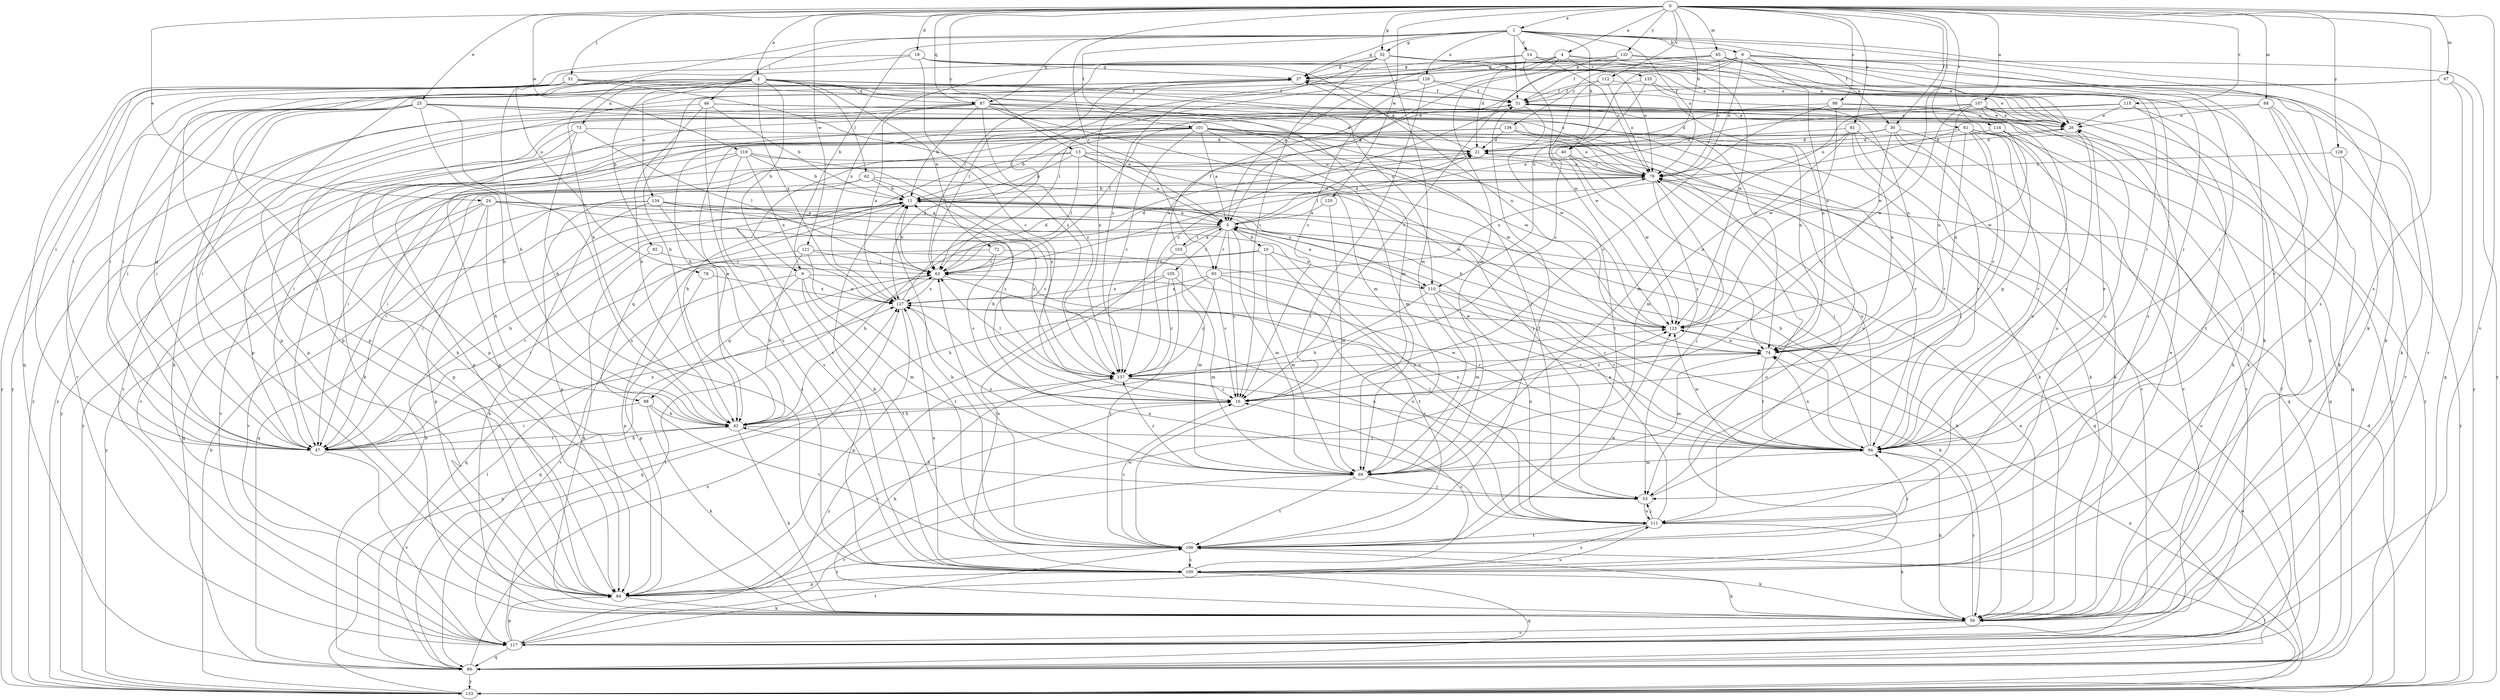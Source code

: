 strict digraph  {
0;
1;
2;
4;
5;
6;
9;
10;
11;
13;
14;
16;
18;
21;
24;
25;
26;
30;
31;
32;
37;
40;
42;
46;
47;
51;
53;
59;
61;
62;
63;
65;
67;
68;
69;
72;
73;
74;
78;
79;
81;
82;
84;
87;
88;
89;
93;
94;
98;
100;
101;
103;
105;
106;
107;
110;
111;
112;
114;
115;
117;
119;
120;
121;
123;
126;
127;
128;
132;
133;
134;
135;
136;
137;
0 -> 1  [label=a];
0 -> 2  [label=a];
0 -> 4  [label=a];
0 -> 13  [label=c];
0 -> 18  [label=d];
0 -> 24  [label=e];
0 -> 25  [label=e];
0 -> 30  [label=f];
0 -> 32  [label=g];
0 -> 40  [label=h];
0 -> 51  [label=j];
0 -> 61  [label=l];
0 -> 65  [label=m];
0 -> 67  [label=m];
0 -> 68  [label=m];
0 -> 81  [label=p];
0 -> 87  [label=q];
0 -> 93  [label=r];
0 -> 98  [label=s];
0 -> 100  [label=s];
0 -> 107  [label=u];
0 -> 112  [label=v];
0 -> 114  [label=v];
0 -> 115  [label=v];
0 -> 117  [label=v];
0 -> 119  [label=w];
0 -> 120  [label=w];
0 -> 121  [label=w];
0 -> 128  [label=y];
0 -> 132  [label=y];
1 -> 6  [label=b];
1 -> 9  [label=b];
1 -> 14  [label=c];
1 -> 30  [label=f];
1 -> 31  [label=f];
1 -> 32  [label=g];
1 -> 37  [label=g];
1 -> 40  [label=h];
1 -> 46  [label=i];
1 -> 59  [label=k];
1 -> 78  [label=o];
1 -> 79  [label=o];
1 -> 87  [label=q];
1 -> 100  [label=s];
1 -> 101  [label=t];
1 -> 126  [label=x];
2 -> 9  [label=b];
2 -> 31  [label=f];
2 -> 47  [label=i];
2 -> 59  [label=k];
2 -> 62  [label=l];
2 -> 69  [label=m];
2 -> 72  [label=n];
2 -> 73  [label=n];
2 -> 74  [label=n];
2 -> 82  [label=p];
2 -> 84  [label=p];
2 -> 87  [label=q];
2 -> 110  [label=u];
2 -> 127  [label=x];
2 -> 133  [label=y];
2 -> 134  [label=z];
4 -> 16  [label=c];
4 -> 21  [label=d];
4 -> 26  [label=e];
4 -> 63  [label=l];
4 -> 69  [label=m];
4 -> 123  [label=w];
4 -> 135  [label=z];
5 -> 10  [label=b];
5 -> 16  [label=c];
5 -> 21  [label=d];
5 -> 42  [label=h];
5 -> 47  [label=i];
5 -> 59  [label=k];
5 -> 69  [label=m];
5 -> 93  [label=r];
5 -> 103  [label=t];
5 -> 105  [label=t];
6 -> 37  [label=g];
6 -> 59  [label=k];
6 -> 74  [label=n];
6 -> 79  [label=o];
6 -> 94  [label=r];
6 -> 100  [label=s];
6 -> 110  [label=u];
6 -> 133  [label=y];
6 -> 136  [label=z];
6 -> 137  [label=z];
9 -> 69  [label=m];
9 -> 88  [label=q];
9 -> 94  [label=r];
9 -> 106  [label=t];
9 -> 117  [label=v];
9 -> 127  [label=x];
10 -> 63  [label=l];
10 -> 69  [label=m];
10 -> 84  [label=p];
10 -> 106  [label=t];
10 -> 110  [label=u];
11 -> 5  [label=a];
11 -> 79  [label=o];
11 -> 88  [label=q];
11 -> 89  [label=q];
11 -> 110  [label=u];
13 -> 5  [label=a];
13 -> 11  [label=b];
13 -> 42  [label=h];
13 -> 53  [label=j];
13 -> 63  [label=l];
13 -> 79  [label=o];
13 -> 117  [label=v];
13 -> 123  [label=w];
14 -> 5  [label=a];
14 -> 37  [label=g];
14 -> 79  [label=o];
14 -> 117  [label=v];
14 -> 123  [label=w];
16 -> 11  [label=b];
16 -> 42  [label=h];
18 -> 16  [label=c];
18 -> 26  [label=e];
18 -> 37  [label=g];
18 -> 47  [label=i];
18 -> 74  [label=n];
18 -> 89  [label=q];
21 -> 37  [label=g];
21 -> 47  [label=i];
21 -> 79  [label=o];
24 -> 5  [label=a];
24 -> 42  [label=h];
24 -> 84  [label=p];
24 -> 89  [label=q];
24 -> 94  [label=r];
24 -> 117  [label=v];
24 -> 137  [label=z];
25 -> 26  [label=e];
25 -> 42  [label=h];
25 -> 47  [label=i];
25 -> 53  [label=j];
25 -> 59  [label=k];
25 -> 79  [label=o];
25 -> 84  [label=p];
25 -> 100  [label=s];
25 -> 117  [label=v];
26 -> 21  [label=d];
26 -> 94  [label=r];
30 -> 16  [label=c];
30 -> 21  [label=d];
30 -> 47  [label=i];
30 -> 59  [label=k];
30 -> 89  [label=q];
30 -> 94  [label=r];
31 -> 26  [label=e];
31 -> 59  [label=k];
31 -> 84  [label=p];
31 -> 106  [label=t];
31 -> 133  [label=y];
31 -> 137  [label=z];
32 -> 16  [label=c];
32 -> 26  [label=e];
32 -> 37  [label=g];
32 -> 59  [label=k];
32 -> 63  [label=l];
32 -> 69  [label=m];
32 -> 79  [label=o];
32 -> 127  [label=x];
32 -> 137  [label=z];
37 -> 31  [label=f];
37 -> 42  [label=h];
37 -> 47  [label=i];
37 -> 63  [label=l];
37 -> 84  [label=p];
37 -> 137  [label=z];
40 -> 47  [label=i];
40 -> 74  [label=n];
40 -> 79  [label=o];
40 -> 123  [label=w];
42 -> 26  [label=e];
42 -> 47  [label=i];
42 -> 59  [label=k];
42 -> 94  [label=r];
46 -> 11  [label=b];
46 -> 26  [label=e];
46 -> 42  [label=h];
46 -> 74  [label=n];
46 -> 100  [label=s];
46 -> 133  [label=y];
47 -> 11  [label=b];
47 -> 37  [label=g];
47 -> 42  [label=h];
47 -> 117  [label=v];
47 -> 127  [label=x];
51 -> 31  [label=f];
51 -> 42  [label=h];
51 -> 47  [label=i];
51 -> 79  [label=o];
51 -> 133  [label=y];
51 -> 137  [label=z];
53 -> 37  [label=g];
53 -> 42  [label=h];
53 -> 63  [label=l];
53 -> 111  [label=u];
59 -> 5  [label=a];
59 -> 94  [label=r];
59 -> 117  [label=v];
61 -> 16  [label=c];
61 -> 21  [label=d];
61 -> 53  [label=j];
61 -> 63  [label=l];
61 -> 74  [label=n];
61 -> 89  [label=q];
61 -> 94  [label=r];
61 -> 117  [label=v];
62 -> 11  [label=b];
62 -> 16  [label=c];
62 -> 84  [label=p];
62 -> 117  [label=v];
62 -> 123  [label=w];
63 -> 11  [label=b];
63 -> 21  [label=d];
63 -> 89  [label=q];
63 -> 111  [label=u];
63 -> 127  [label=x];
65 -> 5  [label=a];
65 -> 26  [label=e];
65 -> 37  [label=g];
65 -> 42  [label=h];
65 -> 59  [label=k];
65 -> 79  [label=o];
65 -> 94  [label=r];
67 -> 31  [label=f];
67 -> 89  [label=q];
67 -> 123  [label=w];
67 -> 133  [label=y];
68 -> 26  [label=e];
68 -> 42  [label=h];
68 -> 59  [label=k];
68 -> 94  [label=r];
68 -> 117  [label=v];
69 -> 53  [label=j];
69 -> 106  [label=t];
69 -> 117  [label=v];
69 -> 127  [label=x];
69 -> 137  [label=z];
72 -> 16  [label=c];
72 -> 47  [label=i];
72 -> 63  [label=l];
72 -> 69  [label=m];
73 -> 21  [label=d];
73 -> 42  [label=h];
73 -> 59  [label=k];
73 -> 63  [label=l];
73 -> 117  [label=v];
74 -> 11  [label=b];
74 -> 69  [label=m];
74 -> 94  [label=r];
74 -> 137  [label=z];
78 -> 84  [label=p];
78 -> 127  [label=x];
79 -> 11  [label=b];
79 -> 16  [label=c];
79 -> 47  [label=i];
79 -> 53  [label=j];
79 -> 89  [label=q];
81 -> 21  [label=d];
81 -> 59  [label=k];
81 -> 69  [label=m];
81 -> 74  [label=n];
81 -> 79  [label=o];
81 -> 117  [label=v];
82 -> 59  [label=k];
82 -> 63  [label=l];
84 -> 16  [label=c];
84 -> 59  [label=k];
84 -> 106  [label=t];
84 -> 111  [label=u];
84 -> 123  [label=w];
87 -> 5  [label=a];
87 -> 11  [label=b];
87 -> 21  [label=d];
87 -> 26  [label=e];
87 -> 47  [label=i];
87 -> 69  [label=m];
87 -> 84  [label=p];
87 -> 123  [label=w];
87 -> 127  [label=x];
87 -> 133  [label=y];
87 -> 137  [label=z];
88 -> 42  [label=h];
88 -> 47  [label=i];
88 -> 59  [label=k];
88 -> 106  [label=t];
89 -> 11  [label=b];
89 -> 31  [label=f];
89 -> 63  [label=l];
89 -> 79  [label=o];
89 -> 127  [label=x];
89 -> 133  [label=y];
93 -> 42  [label=h];
93 -> 79  [label=o];
93 -> 94  [label=r];
93 -> 111  [label=u];
93 -> 127  [label=x];
93 -> 137  [label=z];
94 -> 11  [label=b];
94 -> 26  [label=e];
94 -> 59  [label=k];
94 -> 69  [label=m];
94 -> 74  [label=n];
94 -> 79  [label=o];
94 -> 123  [label=w];
94 -> 127  [label=x];
98 -> 16  [label=c];
98 -> 21  [label=d];
98 -> 26  [label=e];
98 -> 111  [label=u];
98 -> 123  [label=w];
100 -> 11  [label=b];
100 -> 16  [label=c];
100 -> 26  [label=e];
100 -> 59  [label=k];
100 -> 79  [label=o];
100 -> 84  [label=p];
100 -> 89  [label=q];
100 -> 127  [label=x];
101 -> 5  [label=a];
101 -> 11  [label=b];
101 -> 21  [label=d];
101 -> 47  [label=i];
101 -> 53  [label=j];
101 -> 69  [label=m];
101 -> 84  [label=p];
101 -> 94  [label=r];
101 -> 100  [label=s];
101 -> 111  [label=u];
101 -> 123  [label=w];
101 -> 133  [label=y];
101 -> 137  [label=z];
103 -> 5  [label=a];
103 -> 16  [label=c];
103 -> 31  [label=f];
103 -> 100  [label=s];
105 -> 69  [label=m];
105 -> 89  [label=q];
105 -> 106  [label=t];
105 -> 127  [label=x];
105 -> 137  [label=z];
106 -> 11  [label=b];
106 -> 16  [label=c];
106 -> 31  [label=f];
106 -> 59  [label=k];
106 -> 63  [label=l];
106 -> 94  [label=r];
106 -> 100  [label=s];
106 -> 123  [label=w];
107 -> 5  [label=a];
107 -> 26  [label=e];
107 -> 47  [label=i];
107 -> 59  [label=k];
107 -> 74  [label=n];
107 -> 111  [label=u];
107 -> 123  [label=w];
107 -> 133  [label=y];
110 -> 5  [label=a];
110 -> 42  [label=h];
110 -> 59  [label=k];
110 -> 69  [label=m];
110 -> 94  [label=r];
110 -> 111  [label=u];
111 -> 5  [label=a];
111 -> 53  [label=j];
111 -> 59  [label=k];
111 -> 100  [label=s];
111 -> 106  [label=t];
111 -> 127  [label=x];
112 -> 16  [label=c];
112 -> 31  [label=f];
112 -> 59  [label=k];
112 -> 79  [label=o];
114 -> 21  [label=d];
114 -> 111  [label=u];
114 -> 117  [label=v];
114 -> 123  [label=w];
115 -> 26  [label=e];
115 -> 63  [label=l];
115 -> 69  [label=m];
115 -> 89  [label=q];
115 -> 106  [label=t];
117 -> 63  [label=l];
117 -> 84  [label=p];
117 -> 89  [label=q];
117 -> 106  [label=t];
117 -> 137  [label=z];
119 -> 11  [label=b];
119 -> 79  [label=o];
119 -> 84  [label=p];
119 -> 100  [label=s];
119 -> 127  [label=x];
119 -> 133  [label=y];
119 -> 137  [label=z];
120 -> 5  [label=a];
120 -> 69  [label=m];
121 -> 42  [label=h];
121 -> 63  [label=l];
121 -> 89  [label=q];
121 -> 94  [label=r];
121 -> 106  [label=t];
123 -> 74  [label=n];
126 -> 31  [label=f];
126 -> 63  [label=l];
126 -> 74  [label=n];
126 -> 84  [label=p];
126 -> 106  [label=t];
127 -> 21  [label=d];
127 -> 84  [label=p];
127 -> 123  [label=w];
128 -> 53  [label=j];
128 -> 79  [label=o];
128 -> 133  [label=y];
132 -> 16  [label=c];
132 -> 26  [label=e];
132 -> 31  [label=f];
132 -> 37  [label=g];
132 -> 94  [label=r];
133 -> 11  [label=b];
133 -> 21  [label=d];
133 -> 74  [label=n];
133 -> 106  [label=t];
133 -> 123  [label=w];
133 -> 127  [label=x];
134 -> 5  [label=a];
134 -> 47  [label=i];
134 -> 59  [label=k];
134 -> 100  [label=s];
134 -> 111  [label=u];
134 -> 133  [label=y];
134 -> 137  [label=z];
135 -> 26  [label=e];
135 -> 31  [label=f];
135 -> 74  [label=n];
135 -> 123  [label=w];
136 -> 21  [label=d];
136 -> 47  [label=i];
136 -> 59  [label=k];
136 -> 79  [label=o];
136 -> 84  [label=p];
136 -> 94  [label=r];
136 -> 127  [label=x];
137 -> 16  [label=c];
137 -> 59  [label=k];
137 -> 63  [label=l];
137 -> 74  [label=n];
137 -> 94  [label=r];
137 -> 123  [label=w];
}
